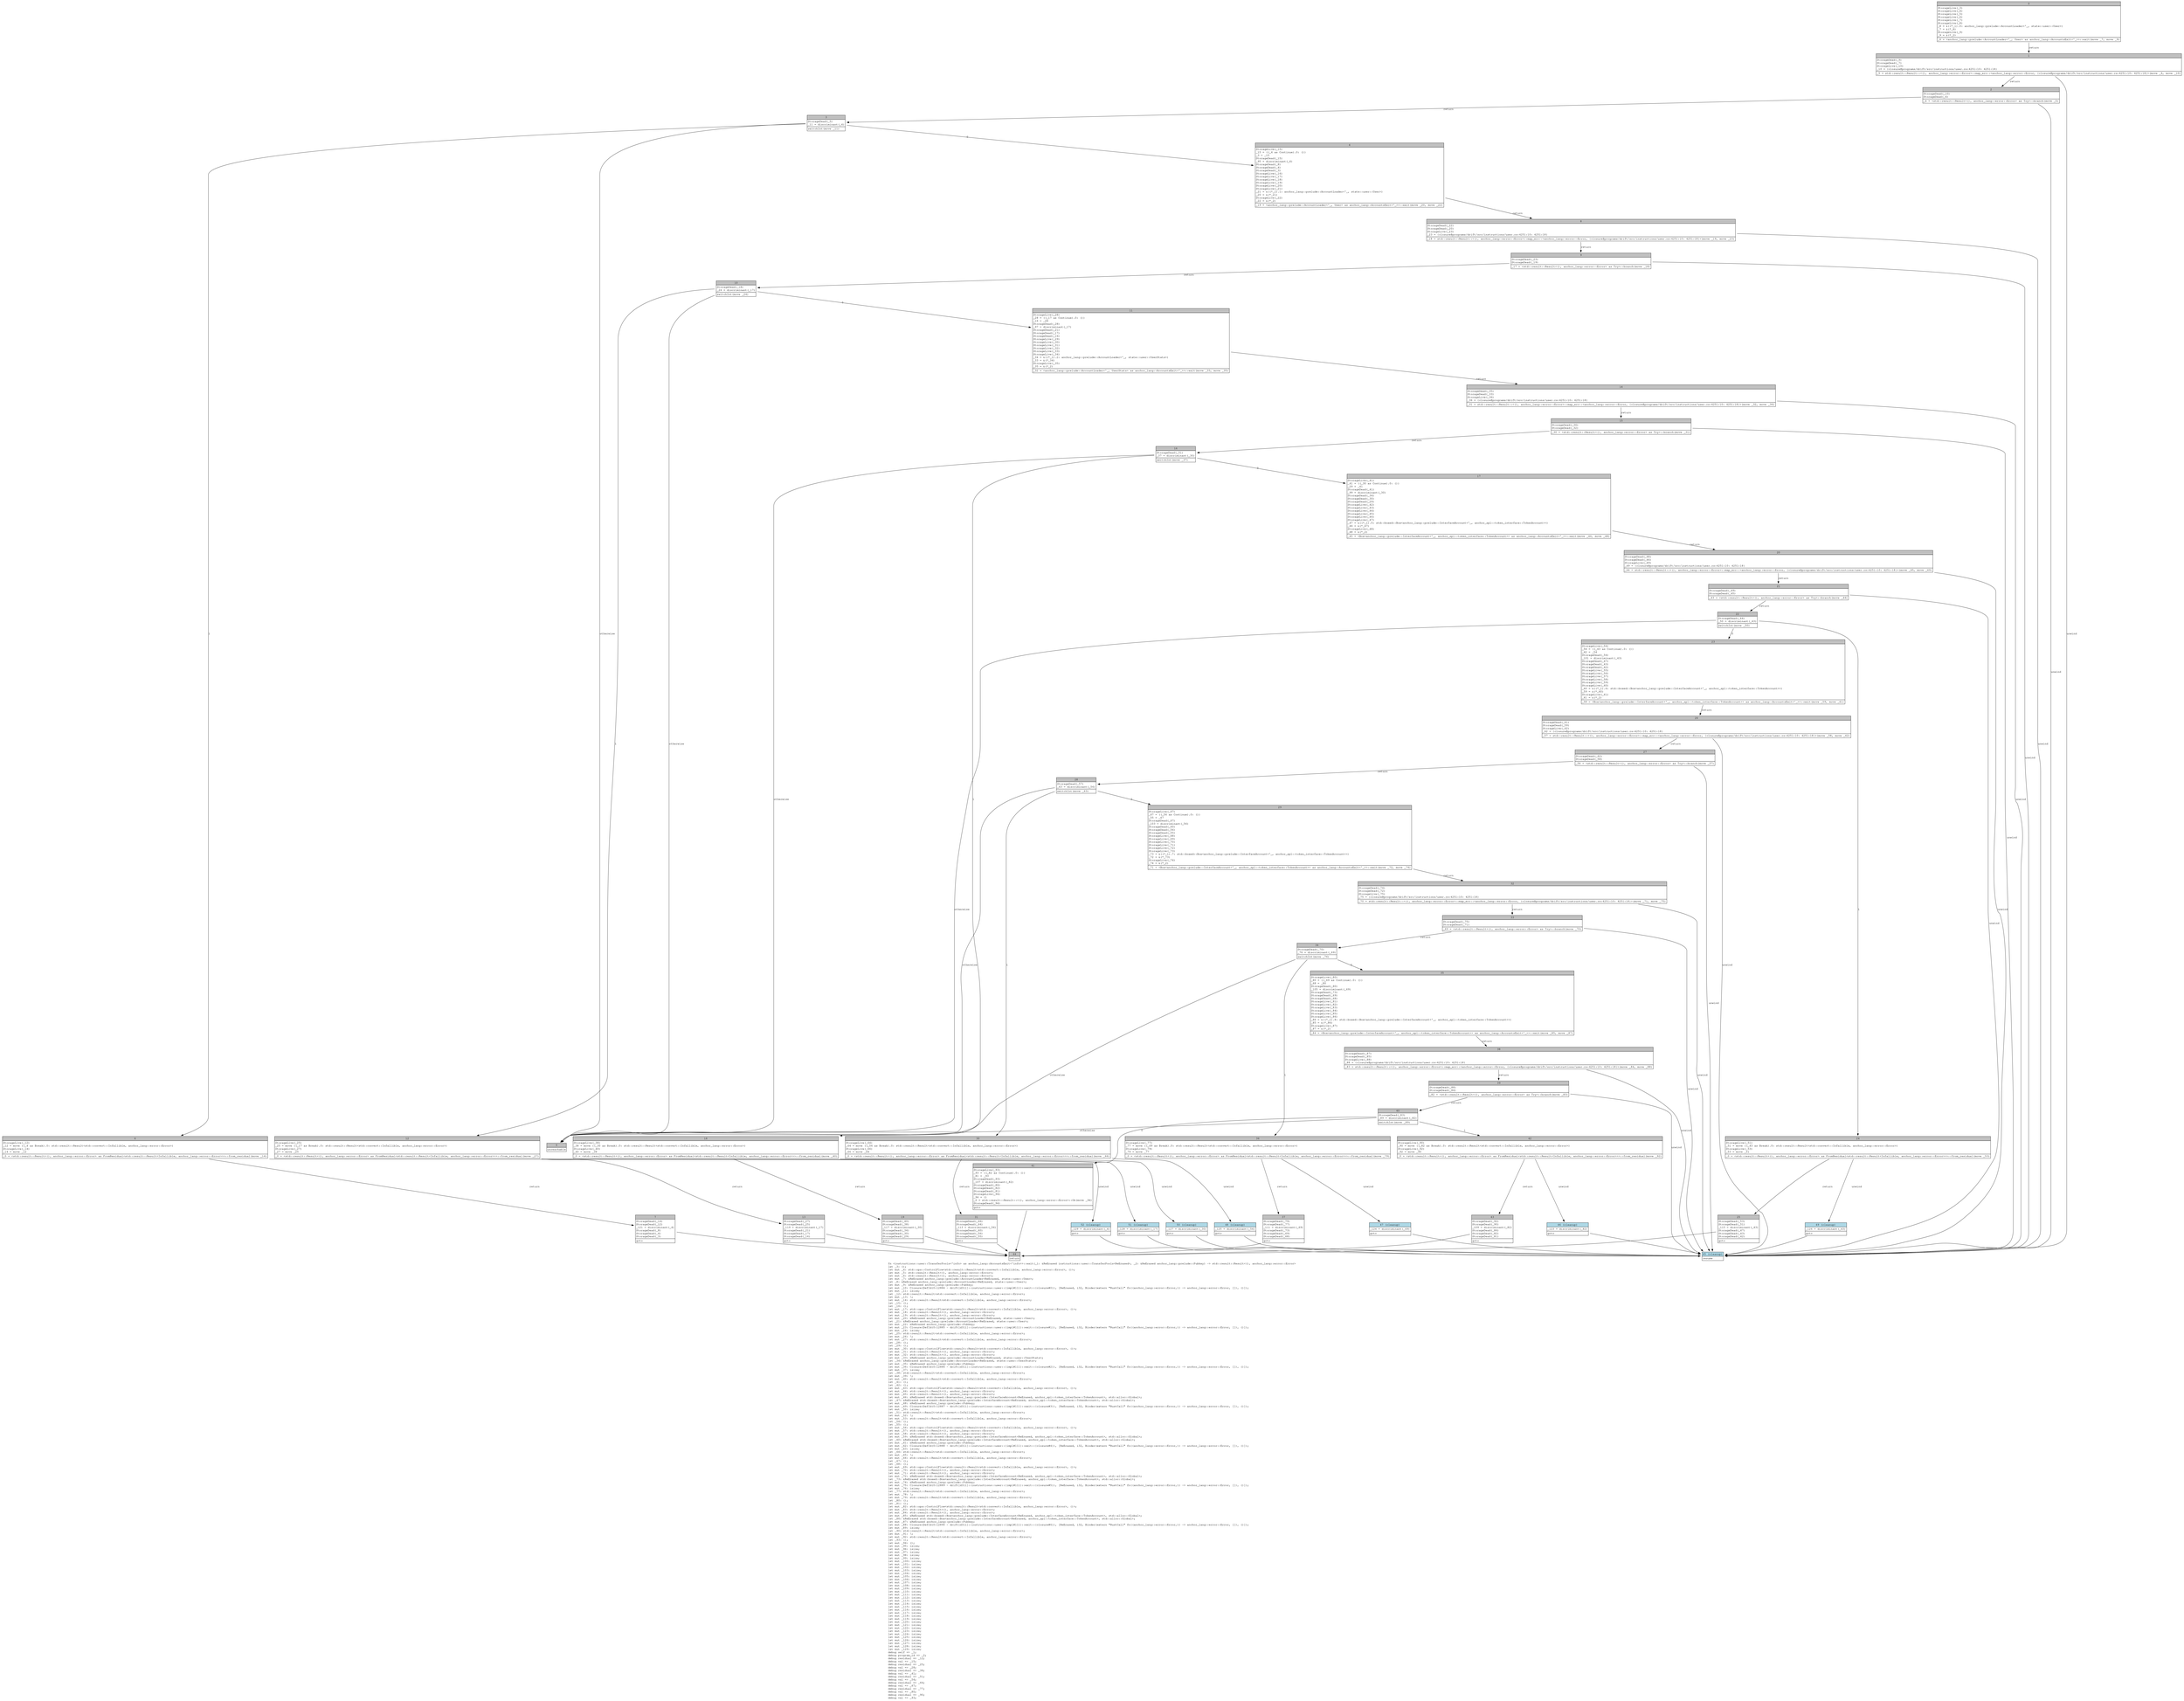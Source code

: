 digraph Mir_0_12883 {
    graph [fontname="Courier, monospace"];
    node [fontname="Courier, monospace"];
    edge [fontname="Courier, monospace"];
    label=<fn &lt;instructions::user::TransferPools&lt;'info&gt; as anchor_lang::AccountsExit&lt;'info&gt;&gt;::exit(_1: &amp;ReErased instructions::user::TransferPools&lt;ReErased&gt;, _2: &amp;ReErased anchor_lang::prelude::Pubkey) -&gt; std::result::Result&lt;(), anchor_lang::error::Error&gt;<br align="left"/>let _3: ();<br align="left"/>let mut _4: std::ops::ControlFlow&lt;std::result::Result&lt;std::convert::Infallible, anchor_lang::error::Error&gt;, ()&gt;;<br align="left"/>let mut _5: std::result::Result&lt;(), anchor_lang::error::Error&gt;;<br align="left"/>let mut _6: std::result::Result&lt;(), anchor_lang::error::Error&gt;;<br align="left"/>let mut _7: &amp;ReErased anchor_lang::prelude::AccountLoader&lt;ReErased, state::user::User&gt;;<br align="left"/>let _8: &amp;ReErased anchor_lang::prelude::AccountLoader&lt;ReErased, state::user::User&gt;;<br align="left"/>let mut _9: &amp;ReErased anchor_lang::prelude::Pubkey;<br align="left"/>let mut _10: Closure(DefId(0:12884 ~ drift[d311]::instructions::user::{impl#111}::exit::{closure#0}), [ReErased, i32, Binder(extern &quot;RustCall&quot; fn((anchor_lang::error::Error,)) -&gt; anchor_lang::error::Error, []), ()]);<br align="left"/>let mut _11: isize;<br align="left"/>let _12: std::result::Result&lt;std::convert::Infallible, anchor_lang::error::Error&gt;;<br align="left"/>let mut _13: !;<br align="left"/>let mut _14: std::result::Result&lt;std::convert::Infallible, anchor_lang::error::Error&gt;;<br align="left"/>let _15: ();<br align="left"/>let _16: ();<br align="left"/>let mut _17: std::ops::ControlFlow&lt;std::result::Result&lt;std::convert::Infallible, anchor_lang::error::Error&gt;, ()&gt;;<br align="left"/>let mut _18: std::result::Result&lt;(), anchor_lang::error::Error&gt;;<br align="left"/>let mut _19: std::result::Result&lt;(), anchor_lang::error::Error&gt;;<br align="left"/>let mut _20: &amp;ReErased anchor_lang::prelude::AccountLoader&lt;ReErased, state::user::User&gt;;<br align="left"/>let _21: &amp;ReErased anchor_lang::prelude::AccountLoader&lt;ReErased, state::user::User&gt;;<br align="left"/>let mut _22: &amp;ReErased anchor_lang::prelude::Pubkey;<br align="left"/>let mut _23: Closure(DefId(0:12885 ~ drift[d311]::instructions::user::{impl#111}::exit::{closure#1}), [ReErased, i32, Binder(extern &quot;RustCall&quot; fn((anchor_lang::error::Error,)) -&gt; anchor_lang::error::Error, []), ()]);<br align="left"/>let mut _24: isize;<br align="left"/>let _25: std::result::Result&lt;std::convert::Infallible, anchor_lang::error::Error&gt;;<br align="left"/>let mut _26: !;<br align="left"/>let mut _27: std::result::Result&lt;std::convert::Infallible, anchor_lang::error::Error&gt;;<br align="left"/>let _28: ();<br align="left"/>let _29: ();<br align="left"/>let mut _30: std::ops::ControlFlow&lt;std::result::Result&lt;std::convert::Infallible, anchor_lang::error::Error&gt;, ()&gt;;<br align="left"/>let mut _31: std::result::Result&lt;(), anchor_lang::error::Error&gt;;<br align="left"/>let mut _32: std::result::Result&lt;(), anchor_lang::error::Error&gt;;<br align="left"/>let mut _33: &amp;ReErased anchor_lang::prelude::AccountLoader&lt;ReErased, state::user::UserStats&gt;;<br align="left"/>let _34: &amp;ReErased anchor_lang::prelude::AccountLoader&lt;ReErased, state::user::UserStats&gt;;<br align="left"/>let mut _35: &amp;ReErased anchor_lang::prelude::Pubkey;<br align="left"/>let mut _36: Closure(DefId(0:12886 ~ drift[d311]::instructions::user::{impl#111}::exit::{closure#2}), [ReErased, i32, Binder(extern &quot;RustCall&quot; fn((anchor_lang::error::Error,)) -&gt; anchor_lang::error::Error, []), ()]);<br align="left"/>let mut _37: isize;<br align="left"/>let _38: std::result::Result&lt;std::convert::Infallible, anchor_lang::error::Error&gt;;<br align="left"/>let mut _39: !;<br align="left"/>let mut _40: std::result::Result&lt;std::convert::Infallible, anchor_lang::error::Error&gt;;<br align="left"/>let _41: ();<br align="left"/>let _42: ();<br align="left"/>let mut _43: std::ops::ControlFlow&lt;std::result::Result&lt;std::convert::Infallible, anchor_lang::error::Error&gt;, ()&gt;;<br align="left"/>let mut _44: std::result::Result&lt;(), anchor_lang::error::Error&gt;;<br align="left"/>let mut _45: std::result::Result&lt;(), anchor_lang::error::Error&gt;;<br align="left"/>let mut _46: &amp;ReErased std::boxed::Box&lt;anchor_lang::prelude::InterfaceAccount&lt;ReErased, anchor_spl::token_interface::TokenAccount&gt;, std::alloc::Global&gt;;<br align="left"/>let _47: &amp;ReErased std::boxed::Box&lt;anchor_lang::prelude::InterfaceAccount&lt;ReErased, anchor_spl::token_interface::TokenAccount&gt;, std::alloc::Global&gt;;<br align="left"/>let mut _48: &amp;ReErased anchor_lang::prelude::Pubkey;<br align="left"/>let mut _49: Closure(DefId(0:12887 ~ drift[d311]::instructions::user::{impl#111}::exit::{closure#3}), [ReErased, i32, Binder(extern &quot;RustCall&quot; fn((anchor_lang::error::Error,)) -&gt; anchor_lang::error::Error, []), ()]);<br align="left"/>let mut _50: isize;<br align="left"/>let _51: std::result::Result&lt;std::convert::Infallible, anchor_lang::error::Error&gt;;<br align="left"/>let mut _52: !;<br align="left"/>let mut _53: std::result::Result&lt;std::convert::Infallible, anchor_lang::error::Error&gt;;<br align="left"/>let _54: ();<br align="left"/>let _55: ();<br align="left"/>let mut _56: std::ops::ControlFlow&lt;std::result::Result&lt;std::convert::Infallible, anchor_lang::error::Error&gt;, ()&gt;;<br align="left"/>let mut _57: std::result::Result&lt;(), anchor_lang::error::Error&gt;;<br align="left"/>let mut _58: std::result::Result&lt;(), anchor_lang::error::Error&gt;;<br align="left"/>let mut _59: &amp;ReErased std::boxed::Box&lt;anchor_lang::prelude::InterfaceAccount&lt;ReErased, anchor_spl::token_interface::TokenAccount&gt;, std::alloc::Global&gt;;<br align="left"/>let _60: &amp;ReErased std::boxed::Box&lt;anchor_lang::prelude::InterfaceAccount&lt;ReErased, anchor_spl::token_interface::TokenAccount&gt;, std::alloc::Global&gt;;<br align="left"/>let mut _61: &amp;ReErased anchor_lang::prelude::Pubkey;<br align="left"/>let mut _62: Closure(DefId(0:12888 ~ drift[d311]::instructions::user::{impl#111}::exit::{closure#4}), [ReErased, i32, Binder(extern &quot;RustCall&quot; fn((anchor_lang::error::Error,)) -&gt; anchor_lang::error::Error, []), ()]);<br align="left"/>let mut _63: isize;<br align="left"/>let _64: std::result::Result&lt;std::convert::Infallible, anchor_lang::error::Error&gt;;<br align="left"/>let mut _65: !;<br align="left"/>let mut _66: std::result::Result&lt;std::convert::Infallible, anchor_lang::error::Error&gt;;<br align="left"/>let _67: ();<br align="left"/>let _68: ();<br align="left"/>let mut _69: std::ops::ControlFlow&lt;std::result::Result&lt;std::convert::Infallible, anchor_lang::error::Error&gt;, ()&gt;;<br align="left"/>let mut _70: std::result::Result&lt;(), anchor_lang::error::Error&gt;;<br align="left"/>let mut _71: std::result::Result&lt;(), anchor_lang::error::Error&gt;;<br align="left"/>let mut _72: &amp;ReErased std::boxed::Box&lt;anchor_lang::prelude::InterfaceAccount&lt;ReErased, anchor_spl::token_interface::TokenAccount&gt;, std::alloc::Global&gt;;<br align="left"/>let _73: &amp;ReErased std::boxed::Box&lt;anchor_lang::prelude::InterfaceAccount&lt;ReErased, anchor_spl::token_interface::TokenAccount&gt;, std::alloc::Global&gt;;<br align="left"/>let mut _74: &amp;ReErased anchor_lang::prelude::Pubkey;<br align="left"/>let mut _75: Closure(DefId(0:12889 ~ drift[d311]::instructions::user::{impl#111}::exit::{closure#5}), [ReErased, i32, Binder(extern &quot;RustCall&quot; fn((anchor_lang::error::Error,)) -&gt; anchor_lang::error::Error, []), ()]);<br align="left"/>let mut _76: isize;<br align="left"/>let _77: std::result::Result&lt;std::convert::Infallible, anchor_lang::error::Error&gt;;<br align="left"/>let mut _78: !;<br align="left"/>let mut _79: std::result::Result&lt;std::convert::Infallible, anchor_lang::error::Error&gt;;<br align="left"/>let _80: ();<br align="left"/>let _81: ();<br align="left"/>let mut _82: std::ops::ControlFlow&lt;std::result::Result&lt;std::convert::Infallible, anchor_lang::error::Error&gt;, ()&gt;;<br align="left"/>let mut _83: std::result::Result&lt;(), anchor_lang::error::Error&gt;;<br align="left"/>let mut _84: std::result::Result&lt;(), anchor_lang::error::Error&gt;;<br align="left"/>let mut _85: &amp;ReErased std::boxed::Box&lt;anchor_lang::prelude::InterfaceAccount&lt;ReErased, anchor_spl::token_interface::TokenAccount&gt;, std::alloc::Global&gt;;<br align="left"/>let _86: &amp;ReErased std::boxed::Box&lt;anchor_lang::prelude::InterfaceAccount&lt;ReErased, anchor_spl::token_interface::TokenAccount&gt;, std::alloc::Global&gt;;<br align="left"/>let mut _87: &amp;ReErased anchor_lang::prelude::Pubkey;<br align="left"/>let mut _88: Closure(DefId(0:12890 ~ drift[d311]::instructions::user::{impl#111}::exit::{closure#6}), [ReErased, i32, Binder(extern &quot;RustCall&quot; fn((anchor_lang::error::Error,)) -&gt; anchor_lang::error::Error, []), ()]);<br align="left"/>let mut _89: isize;<br align="left"/>let _90: std::result::Result&lt;std::convert::Infallible, anchor_lang::error::Error&gt;;<br align="left"/>let mut _91: !;<br align="left"/>let mut _92: std::result::Result&lt;std::convert::Infallible, anchor_lang::error::Error&gt;;<br align="left"/>let _93: ();<br align="left"/>let mut _94: ();<br align="left"/>let mut _95: isize;<br align="left"/>let mut _96: isize;<br align="left"/>let mut _97: isize;<br align="left"/>let mut _98: isize;<br align="left"/>let mut _99: isize;<br align="left"/>let mut _100: isize;<br align="left"/>let mut _101: isize;<br align="left"/>let mut _102: isize;<br align="left"/>let mut _103: isize;<br align="left"/>let mut _104: isize;<br align="left"/>let mut _105: isize;<br align="left"/>let mut _106: isize;<br align="left"/>let mut _107: isize;<br align="left"/>let mut _108: isize;<br align="left"/>let mut _109: isize;<br align="left"/>let mut _110: isize;<br align="left"/>let mut _111: isize;<br align="left"/>let mut _112: isize;<br align="left"/>let mut _113: isize;<br align="left"/>let mut _114: isize;<br align="left"/>let mut _115: isize;<br align="left"/>let mut _116: isize;<br align="left"/>let mut _117: isize;<br align="left"/>let mut _118: isize;<br align="left"/>let mut _119: isize;<br align="left"/>let mut _120: isize;<br align="left"/>let mut _121: isize;<br align="left"/>let mut _122: isize;<br align="left"/>let mut _123: isize;<br align="left"/>let mut _124: isize;<br align="left"/>let mut _125: isize;<br align="left"/>let mut _126: isize;<br align="left"/>let mut _127: isize;<br align="left"/>let mut _128: isize;<br align="left"/>let mut _129: isize;<br align="left"/>debug self =&gt; _1;<br align="left"/>debug program_id =&gt; _2;<br align="left"/>debug residual =&gt; _12;<br align="left"/>debug val =&gt; _15;<br align="left"/>debug residual =&gt; _25;<br align="left"/>debug val =&gt; _28;<br align="left"/>debug residual =&gt; _38;<br align="left"/>debug val =&gt; _41;<br align="left"/>debug residual =&gt; _51;<br align="left"/>debug val =&gt; _54;<br align="left"/>debug residual =&gt; _64;<br align="left"/>debug val =&gt; _67;<br align="left"/>debug residual =&gt; _77;<br align="left"/>debug val =&gt; _80;<br align="left"/>debug residual =&gt; _90;<br align="left"/>debug val =&gt; _93;<br align="left"/>>;
    bb0__0_12883 [shape="none", label=<<table border="0" cellborder="1" cellspacing="0"><tr><td bgcolor="gray" align="center" colspan="1">0</td></tr><tr><td align="left" balign="left">StorageLive(_3)<br/>StorageLive(_4)<br/>StorageLive(_5)<br/>StorageLive(_6)<br/>StorageLive(_7)<br/>StorageLive(_8)<br/>_8 = &amp;((*_1).0: anchor_lang::prelude::AccountLoader&lt;'_, state::user::User&gt;)<br/>_7 = &amp;(*_8)<br/>StorageLive(_9)<br/>_9 = &amp;(*_2)<br/></td></tr><tr><td align="left">_6 = &lt;anchor_lang::prelude::AccountLoader&lt;'_, User&gt; as anchor_lang::AccountsExit&lt;'_&gt;&gt;::exit(move _7, move _9)</td></tr></table>>];
    bb1__0_12883 [shape="none", label=<<table border="0" cellborder="1" cellspacing="0"><tr><td bgcolor="gray" align="center" colspan="1">1</td></tr><tr><td align="left" balign="left">StorageDead(_9)<br/>StorageDead(_7)<br/>StorageLive(_10)<br/>_10 = {closure@programs/drift/src/instructions/user.rs:4251:10: 4251:18}<br/></td></tr><tr><td align="left">_5 = std::result::Result::&lt;(), anchor_lang::error::Error&gt;::map_err::&lt;anchor_lang::error::Error, {closure@programs/drift/src/instructions/user.rs:4251:10: 4251:18}&gt;(move _6, move _10)</td></tr></table>>];
    bb2__0_12883 [shape="none", label=<<table border="0" cellborder="1" cellspacing="0"><tr><td bgcolor="gray" align="center" colspan="1">2</td></tr><tr><td align="left" balign="left">StorageDead(_10)<br/>StorageDead(_6)<br/></td></tr><tr><td align="left">_4 = &lt;std::result::Result&lt;(), anchor_lang::error::Error&gt; as Try&gt;::branch(move _5)</td></tr></table>>];
    bb3__0_12883 [shape="none", label=<<table border="0" cellborder="1" cellspacing="0"><tr><td bgcolor="gray" align="center" colspan="1">3</td></tr><tr><td align="left" balign="left">StorageDead(_5)<br/>_11 = discriminant(_4)<br/></td></tr><tr><td align="left">switchInt(move _11)</td></tr></table>>];
    bb4__0_12883 [shape="none", label=<<table border="0" cellborder="1" cellspacing="0"><tr><td bgcolor="gray" align="center" colspan="1">4</td></tr><tr><td align="left" balign="left">StorageLive(_15)<br/>_15 = ((_4 as Continue).0: ())<br/>_3 = _15<br/>StorageDead(_15)<br/>_95 = discriminant(_4)<br/>StorageDead(_8)<br/>StorageDead(_4)<br/>StorageDead(_3)<br/>StorageLive(_16)<br/>StorageLive(_17)<br/>StorageLive(_18)<br/>StorageLive(_19)<br/>StorageLive(_20)<br/>StorageLive(_21)<br/>_21 = &amp;((*_1).1: anchor_lang::prelude::AccountLoader&lt;'_, state::user::User&gt;)<br/>_20 = &amp;(*_21)<br/>StorageLive(_22)<br/>_22 = &amp;(*_2)<br/></td></tr><tr><td align="left">_19 = &lt;anchor_lang::prelude::AccountLoader&lt;'_, User&gt; as anchor_lang::AccountsExit&lt;'_&gt;&gt;::exit(move _20, move _22)</td></tr></table>>];
    bb5__0_12883 [shape="none", label=<<table border="0" cellborder="1" cellspacing="0"><tr><td bgcolor="gray" align="center" colspan="1">5</td></tr><tr><td align="left">unreachable</td></tr></table>>];
    bb6__0_12883 [shape="none", label=<<table border="0" cellborder="1" cellspacing="0"><tr><td bgcolor="gray" align="center" colspan="1">6</td></tr><tr><td align="left" balign="left">StorageLive(_12)<br/>_12 = move ((_4 as Break).0: std::result::Result&lt;std::convert::Infallible, anchor_lang::error::Error&gt;)<br/>StorageLive(_14)<br/>_14 = move _12<br/></td></tr><tr><td align="left">_0 = &lt;std::result::Result&lt;(), anchor_lang::error::Error&gt; as FromResidual&lt;std::result::Result&lt;Infallible, anchor_lang::error::Error&gt;&gt;&gt;::from_residual(move _14)</td></tr></table>>];
    bb7__0_12883 [shape="none", label=<<table border="0" cellborder="1" cellspacing="0"><tr><td bgcolor="gray" align="center" colspan="1">7</td></tr><tr><td align="left" balign="left">StorageDead(_14)<br/>StorageDead(_12)<br/>_121 = discriminant(_4)<br/>StorageDead(_8)<br/>StorageDead(_4)<br/>StorageDead(_3)<br/></td></tr><tr><td align="left">goto</td></tr></table>>];
    bb8__0_12883 [shape="none", label=<<table border="0" cellborder="1" cellspacing="0"><tr><td bgcolor="gray" align="center" colspan="1">8</td></tr><tr><td align="left" balign="left">StorageDead(_22)<br/>StorageDead(_20)<br/>StorageLive(_23)<br/>_23 = {closure@programs/drift/src/instructions/user.rs:4251:10: 4251:18}<br/></td></tr><tr><td align="left">_18 = std::result::Result::&lt;(), anchor_lang::error::Error&gt;::map_err::&lt;anchor_lang::error::Error, {closure@programs/drift/src/instructions/user.rs:4251:10: 4251:18}&gt;(move _19, move _23)</td></tr></table>>];
    bb9__0_12883 [shape="none", label=<<table border="0" cellborder="1" cellspacing="0"><tr><td bgcolor="gray" align="center" colspan="1">9</td></tr><tr><td align="left" balign="left">StorageDead(_23)<br/>StorageDead(_19)<br/></td></tr><tr><td align="left">_17 = &lt;std::result::Result&lt;(), anchor_lang::error::Error&gt; as Try&gt;::branch(move _18)</td></tr></table>>];
    bb10__0_12883 [shape="none", label=<<table border="0" cellborder="1" cellspacing="0"><tr><td bgcolor="gray" align="center" colspan="1">10</td></tr><tr><td align="left" balign="left">StorageDead(_18)<br/>_24 = discriminant(_17)<br/></td></tr><tr><td align="left">switchInt(move _24)</td></tr></table>>];
    bb11__0_12883 [shape="none", label=<<table border="0" cellborder="1" cellspacing="0"><tr><td bgcolor="gray" align="center" colspan="1">11</td></tr><tr><td align="left" balign="left">StorageLive(_28)<br/>_28 = ((_17 as Continue).0: ())<br/>_16 = _28<br/>StorageDead(_28)<br/>_97 = discriminant(_17)<br/>StorageDead(_21)<br/>StorageDead(_17)<br/>StorageDead(_16)<br/>StorageLive(_29)<br/>StorageLive(_30)<br/>StorageLive(_31)<br/>StorageLive(_32)<br/>StorageLive(_33)<br/>StorageLive(_34)<br/>_34 = &amp;((*_1).2: anchor_lang::prelude::AccountLoader&lt;'_, state::user::UserStats&gt;)<br/>_33 = &amp;(*_34)<br/>StorageLive(_35)<br/>_35 = &amp;(*_2)<br/></td></tr><tr><td align="left">_32 = &lt;anchor_lang::prelude::AccountLoader&lt;'_, UserStats&gt; as anchor_lang::AccountsExit&lt;'_&gt;&gt;::exit(move _33, move _35)</td></tr></table>>];
    bb12__0_12883 [shape="none", label=<<table border="0" cellborder="1" cellspacing="0"><tr><td bgcolor="gray" align="center" colspan="1">12</td></tr><tr><td align="left" balign="left">StorageLive(_25)<br/>_25 = move ((_17 as Break).0: std::result::Result&lt;std::convert::Infallible, anchor_lang::error::Error&gt;)<br/>StorageLive(_27)<br/>_27 = move _25<br/></td></tr><tr><td align="left">_0 = &lt;std::result::Result&lt;(), anchor_lang::error::Error&gt; as FromResidual&lt;std::result::Result&lt;Infallible, anchor_lang::error::Error&gt;&gt;&gt;::from_residual(move _27)</td></tr></table>>];
    bb13__0_12883 [shape="none", label=<<table border="0" cellborder="1" cellspacing="0"><tr><td bgcolor="gray" align="center" colspan="1">13</td></tr><tr><td align="left" balign="left">StorageDead(_27)<br/>StorageDead(_25)<br/>_119 = discriminant(_17)<br/>StorageDead(_21)<br/>StorageDead(_17)<br/>StorageDead(_16)<br/></td></tr><tr><td align="left">goto</td></tr></table>>];
    bb14__0_12883 [shape="none", label=<<table border="0" cellborder="1" cellspacing="0"><tr><td bgcolor="gray" align="center" colspan="1">14</td></tr><tr><td align="left" balign="left">StorageDead(_35)<br/>StorageDead(_33)<br/>StorageLive(_36)<br/>_36 = {closure@programs/drift/src/instructions/user.rs:4251:10: 4251:18}<br/></td></tr><tr><td align="left">_31 = std::result::Result::&lt;(), anchor_lang::error::Error&gt;::map_err::&lt;anchor_lang::error::Error, {closure@programs/drift/src/instructions/user.rs:4251:10: 4251:18}&gt;(move _32, move _36)</td></tr></table>>];
    bb15__0_12883 [shape="none", label=<<table border="0" cellborder="1" cellspacing="0"><tr><td bgcolor="gray" align="center" colspan="1">15</td></tr><tr><td align="left" balign="left">StorageDead(_36)<br/>StorageDead(_32)<br/></td></tr><tr><td align="left">_30 = &lt;std::result::Result&lt;(), anchor_lang::error::Error&gt; as Try&gt;::branch(move _31)</td></tr></table>>];
    bb16__0_12883 [shape="none", label=<<table border="0" cellborder="1" cellspacing="0"><tr><td bgcolor="gray" align="center" colspan="1">16</td></tr><tr><td align="left" balign="left">StorageDead(_31)<br/>_37 = discriminant(_30)<br/></td></tr><tr><td align="left">switchInt(move _37)</td></tr></table>>];
    bb17__0_12883 [shape="none", label=<<table border="0" cellborder="1" cellspacing="0"><tr><td bgcolor="gray" align="center" colspan="1">17</td></tr><tr><td align="left" balign="left">StorageLive(_41)<br/>_41 = ((_30 as Continue).0: ())<br/>_29 = _41<br/>StorageDead(_41)<br/>_99 = discriminant(_30)<br/>StorageDead(_34)<br/>StorageDead(_30)<br/>StorageDead(_29)<br/>StorageLive(_42)<br/>StorageLive(_43)<br/>StorageLive(_44)<br/>StorageLive(_45)<br/>StorageLive(_46)<br/>StorageLive(_47)<br/>_47 = &amp;((*_1).5: std::boxed::Box&lt;anchor_lang::prelude::InterfaceAccount&lt;'_, anchor_spl::token_interface::TokenAccount&gt;&gt;)<br/>_46 = &amp;(*_47)<br/>StorageLive(_48)<br/>_48 = &amp;(*_2)<br/></td></tr><tr><td align="left">_45 = &lt;Box&lt;anchor_lang::prelude::InterfaceAccount&lt;'_, anchor_spl::token_interface::TokenAccount&gt;&gt; as anchor_lang::AccountsExit&lt;'_&gt;&gt;::exit(move _46, move _48)</td></tr></table>>];
    bb18__0_12883 [shape="none", label=<<table border="0" cellborder="1" cellspacing="0"><tr><td bgcolor="gray" align="center" colspan="1">18</td></tr><tr><td align="left" balign="left">StorageLive(_38)<br/>_38 = move ((_30 as Break).0: std::result::Result&lt;std::convert::Infallible, anchor_lang::error::Error&gt;)<br/>StorageLive(_40)<br/>_40 = move _38<br/></td></tr><tr><td align="left">_0 = &lt;std::result::Result&lt;(), anchor_lang::error::Error&gt; as FromResidual&lt;std::result::Result&lt;Infallible, anchor_lang::error::Error&gt;&gt;&gt;::from_residual(move _40)</td></tr></table>>];
    bb19__0_12883 [shape="none", label=<<table border="0" cellborder="1" cellspacing="0"><tr><td bgcolor="gray" align="center" colspan="1">19</td></tr><tr><td align="left" balign="left">StorageDead(_40)<br/>StorageDead(_38)<br/>_117 = discriminant(_30)<br/>StorageDead(_34)<br/>StorageDead(_30)<br/>StorageDead(_29)<br/></td></tr><tr><td align="left">goto</td></tr></table>>];
    bb20__0_12883 [shape="none", label=<<table border="0" cellborder="1" cellspacing="0"><tr><td bgcolor="gray" align="center" colspan="1">20</td></tr><tr><td align="left" balign="left">StorageDead(_48)<br/>StorageDead(_46)<br/>StorageLive(_49)<br/>_49 = {closure@programs/drift/src/instructions/user.rs:4251:10: 4251:18}<br/></td></tr><tr><td align="left">_44 = std::result::Result::&lt;(), anchor_lang::error::Error&gt;::map_err::&lt;anchor_lang::error::Error, {closure@programs/drift/src/instructions/user.rs:4251:10: 4251:18}&gt;(move _45, move _49)</td></tr></table>>];
    bb21__0_12883 [shape="none", label=<<table border="0" cellborder="1" cellspacing="0"><tr><td bgcolor="gray" align="center" colspan="1">21</td></tr><tr><td align="left" balign="left">StorageDead(_49)<br/>StorageDead(_45)<br/></td></tr><tr><td align="left">_43 = &lt;std::result::Result&lt;(), anchor_lang::error::Error&gt; as Try&gt;::branch(move _44)</td></tr></table>>];
    bb22__0_12883 [shape="none", label=<<table border="0" cellborder="1" cellspacing="0"><tr><td bgcolor="gray" align="center" colspan="1">22</td></tr><tr><td align="left" balign="left">StorageDead(_44)<br/>_50 = discriminant(_43)<br/></td></tr><tr><td align="left">switchInt(move _50)</td></tr></table>>];
    bb23__0_12883 [shape="none", label=<<table border="0" cellborder="1" cellspacing="0"><tr><td bgcolor="gray" align="center" colspan="1">23</td></tr><tr><td align="left" balign="left">StorageLive(_54)<br/>_54 = ((_43 as Continue).0: ())<br/>_42 = _54<br/>StorageDead(_54)<br/>_101 = discriminant(_43)<br/>StorageDead(_47)<br/>StorageDead(_43)<br/>StorageDead(_42)<br/>StorageLive(_55)<br/>StorageLive(_56)<br/>StorageLive(_57)<br/>StorageLive(_58)<br/>StorageLive(_59)<br/>StorageLive(_60)<br/>_60 = &amp;((*_1).6: std::boxed::Box&lt;anchor_lang::prelude::InterfaceAccount&lt;'_, anchor_spl::token_interface::TokenAccount&gt;&gt;)<br/>_59 = &amp;(*_60)<br/>StorageLive(_61)<br/>_61 = &amp;(*_2)<br/></td></tr><tr><td align="left">_58 = &lt;Box&lt;anchor_lang::prelude::InterfaceAccount&lt;'_, anchor_spl::token_interface::TokenAccount&gt;&gt; as anchor_lang::AccountsExit&lt;'_&gt;&gt;::exit(move _59, move _61)</td></tr></table>>];
    bb24__0_12883 [shape="none", label=<<table border="0" cellborder="1" cellspacing="0"><tr><td bgcolor="gray" align="center" colspan="1">24</td></tr><tr><td align="left" balign="left">StorageLive(_51)<br/>_51 = move ((_43 as Break).0: std::result::Result&lt;std::convert::Infallible, anchor_lang::error::Error&gt;)<br/>StorageLive(_53)<br/>_53 = move _51<br/></td></tr><tr><td align="left">_0 = &lt;std::result::Result&lt;(), anchor_lang::error::Error&gt; as FromResidual&lt;std::result::Result&lt;Infallible, anchor_lang::error::Error&gt;&gt;&gt;::from_residual(move _53)</td></tr></table>>];
    bb25__0_12883 [shape="none", label=<<table border="0" cellborder="1" cellspacing="0"><tr><td bgcolor="gray" align="center" colspan="1">25</td></tr><tr><td align="left" balign="left">StorageDead(_53)<br/>StorageDead(_51)<br/>_115 = discriminant(_43)<br/>StorageDead(_47)<br/>StorageDead(_43)<br/>StorageDead(_42)<br/></td></tr><tr><td align="left">goto</td></tr></table>>];
    bb26__0_12883 [shape="none", label=<<table border="0" cellborder="1" cellspacing="0"><tr><td bgcolor="gray" align="center" colspan="1">26</td></tr><tr><td align="left" balign="left">StorageDead(_61)<br/>StorageDead(_59)<br/>StorageLive(_62)<br/>_62 = {closure@programs/drift/src/instructions/user.rs:4251:10: 4251:18}<br/></td></tr><tr><td align="left">_57 = std::result::Result::&lt;(), anchor_lang::error::Error&gt;::map_err::&lt;anchor_lang::error::Error, {closure@programs/drift/src/instructions/user.rs:4251:10: 4251:18}&gt;(move _58, move _62)</td></tr></table>>];
    bb27__0_12883 [shape="none", label=<<table border="0" cellborder="1" cellspacing="0"><tr><td bgcolor="gray" align="center" colspan="1">27</td></tr><tr><td align="left" balign="left">StorageDead(_62)<br/>StorageDead(_58)<br/></td></tr><tr><td align="left">_56 = &lt;std::result::Result&lt;(), anchor_lang::error::Error&gt; as Try&gt;::branch(move _57)</td></tr></table>>];
    bb28__0_12883 [shape="none", label=<<table border="0" cellborder="1" cellspacing="0"><tr><td bgcolor="gray" align="center" colspan="1">28</td></tr><tr><td align="left" balign="left">StorageDead(_57)<br/>_63 = discriminant(_56)<br/></td></tr><tr><td align="left">switchInt(move _63)</td></tr></table>>];
    bb29__0_12883 [shape="none", label=<<table border="0" cellborder="1" cellspacing="0"><tr><td bgcolor="gray" align="center" colspan="1">29</td></tr><tr><td align="left" balign="left">StorageLive(_67)<br/>_67 = ((_56 as Continue).0: ())<br/>_55 = _67<br/>StorageDead(_67)<br/>_103 = discriminant(_56)<br/>StorageDead(_60)<br/>StorageDead(_56)<br/>StorageDead(_55)<br/>StorageLive(_68)<br/>StorageLive(_69)<br/>StorageLive(_70)<br/>StorageLive(_71)<br/>StorageLive(_72)<br/>StorageLive(_73)<br/>_73 = &amp;((*_1).7: std::boxed::Box&lt;anchor_lang::prelude::InterfaceAccount&lt;'_, anchor_spl::token_interface::TokenAccount&gt;&gt;)<br/>_72 = &amp;(*_73)<br/>StorageLive(_74)<br/>_74 = &amp;(*_2)<br/></td></tr><tr><td align="left">_71 = &lt;Box&lt;anchor_lang::prelude::InterfaceAccount&lt;'_, anchor_spl::token_interface::TokenAccount&gt;&gt; as anchor_lang::AccountsExit&lt;'_&gt;&gt;::exit(move _72, move _74)</td></tr></table>>];
    bb30__0_12883 [shape="none", label=<<table border="0" cellborder="1" cellspacing="0"><tr><td bgcolor="gray" align="center" colspan="1">30</td></tr><tr><td align="left" balign="left">StorageLive(_64)<br/>_64 = move ((_56 as Break).0: std::result::Result&lt;std::convert::Infallible, anchor_lang::error::Error&gt;)<br/>StorageLive(_66)<br/>_66 = move _64<br/></td></tr><tr><td align="left">_0 = &lt;std::result::Result&lt;(), anchor_lang::error::Error&gt; as FromResidual&lt;std::result::Result&lt;Infallible, anchor_lang::error::Error&gt;&gt;&gt;::from_residual(move _66)</td></tr></table>>];
    bb31__0_12883 [shape="none", label=<<table border="0" cellborder="1" cellspacing="0"><tr><td bgcolor="gray" align="center" colspan="1">31</td></tr><tr><td align="left" balign="left">StorageDead(_66)<br/>StorageDead(_64)<br/>_113 = discriminant(_56)<br/>StorageDead(_60)<br/>StorageDead(_56)<br/>StorageDead(_55)<br/></td></tr><tr><td align="left">goto</td></tr></table>>];
    bb32__0_12883 [shape="none", label=<<table border="0" cellborder="1" cellspacing="0"><tr><td bgcolor="gray" align="center" colspan="1">32</td></tr><tr><td align="left" balign="left">StorageDead(_74)<br/>StorageDead(_72)<br/>StorageLive(_75)<br/>_75 = {closure@programs/drift/src/instructions/user.rs:4251:10: 4251:18}<br/></td></tr><tr><td align="left">_70 = std::result::Result::&lt;(), anchor_lang::error::Error&gt;::map_err::&lt;anchor_lang::error::Error, {closure@programs/drift/src/instructions/user.rs:4251:10: 4251:18}&gt;(move _71, move _75)</td></tr></table>>];
    bb33__0_12883 [shape="none", label=<<table border="0" cellborder="1" cellspacing="0"><tr><td bgcolor="gray" align="center" colspan="1">33</td></tr><tr><td align="left" balign="left">StorageDead(_75)<br/>StorageDead(_71)<br/></td></tr><tr><td align="left">_69 = &lt;std::result::Result&lt;(), anchor_lang::error::Error&gt; as Try&gt;::branch(move _70)</td></tr></table>>];
    bb34__0_12883 [shape="none", label=<<table border="0" cellborder="1" cellspacing="0"><tr><td bgcolor="gray" align="center" colspan="1">34</td></tr><tr><td align="left" balign="left">StorageDead(_70)<br/>_76 = discriminant(_69)<br/></td></tr><tr><td align="left">switchInt(move _76)</td></tr></table>>];
    bb35__0_12883 [shape="none", label=<<table border="0" cellborder="1" cellspacing="0"><tr><td bgcolor="gray" align="center" colspan="1">35</td></tr><tr><td align="left" balign="left">StorageLive(_80)<br/>_80 = ((_69 as Continue).0: ())<br/>_68 = _80<br/>StorageDead(_80)<br/>_105 = discriminant(_69)<br/>StorageDead(_73)<br/>StorageDead(_69)<br/>StorageDead(_68)<br/>StorageLive(_81)<br/>StorageLive(_82)<br/>StorageLive(_83)<br/>StorageLive(_84)<br/>StorageLive(_85)<br/>StorageLive(_86)<br/>_86 = &amp;((*_1).8: std::boxed::Box&lt;anchor_lang::prelude::InterfaceAccount&lt;'_, anchor_spl::token_interface::TokenAccount&gt;&gt;)<br/>_85 = &amp;(*_86)<br/>StorageLive(_87)<br/>_87 = &amp;(*_2)<br/></td></tr><tr><td align="left">_84 = &lt;Box&lt;anchor_lang::prelude::InterfaceAccount&lt;'_, anchor_spl::token_interface::TokenAccount&gt;&gt; as anchor_lang::AccountsExit&lt;'_&gt;&gt;::exit(move _85, move _87)</td></tr></table>>];
    bb36__0_12883 [shape="none", label=<<table border="0" cellborder="1" cellspacing="0"><tr><td bgcolor="gray" align="center" colspan="1">36</td></tr><tr><td align="left" balign="left">StorageLive(_77)<br/>_77 = move ((_69 as Break).0: std::result::Result&lt;std::convert::Infallible, anchor_lang::error::Error&gt;)<br/>StorageLive(_79)<br/>_79 = move _77<br/></td></tr><tr><td align="left">_0 = &lt;std::result::Result&lt;(), anchor_lang::error::Error&gt; as FromResidual&lt;std::result::Result&lt;Infallible, anchor_lang::error::Error&gt;&gt;&gt;::from_residual(move _79)</td></tr></table>>];
    bb37__0_12883 [shape="none", label=<<table border="0" cellborder="1" cellspacing="0"><tr><td bgcolor="gray" align="center" colspan="1">37</td></tr><tr><td align="left" balign="left">StorageDead(_79)<br/>StorageDead(_77)<br/>_111 = discriminant(_69)<br/>StorageDead(_73)<br/>StorageDead(_69)<br/>StorageDead(_68)<br/></td></tr><tr><td align="left">goto</td></tr></table>>];
    bb38__0_12883 [shape="none", label=<<table border="0" cellborder="1" cellspacing="0"><tr><td bgcolor="gray" align="center" colspan="1">38</td></tr><tr><td align="left" balign="left">StorageDead(_87)<br/>StorageDead(_85)<br/>StorageLive(_88)<br/>_88 = {closure@programs/drift/src/instructions/user.rs:4251:10: 4251:18}<br/></td></tr><tr><td align="left">_83 = std::result::Result::&lt;(), anchor_lang::error::Error&gt;::map_err::&lt;anchor_lang::error::Error, {closure@programs/drift/src/instructions/user.rs:4251:10: 4251:18}&gt;(move _84, move _88)</td></tr></table>>];
    bb39__0_12883 [shape="none", label=<<table border="0" cellborder="1" cellspacing="0"><tr><td bgcolor="gray" align="center" colspan="1">39</td></tr><tr><td align="left" balign="left">StorageDead(_88)<br/>StorageDead(_84)<br/></td></tr><tr><td align="left">_82 = &lt;std::result::Result&lt;(), anchor_lang::error::Error&gt; as Try&gt;::branch(move _83)</td></tr></table>>];
    bb40__0_12883 [shape="none", label=<<table border="0" cellborder="1" cellspacing="0"><tr><td bgcolor="gray" align="center" colspan="1">40</td></tr><tr><td align="left" balign="left">StorageDead(_83)<br/>_89 = discriminant(_82)<br/></td></tr><tr><td align="left">switchInt(move _89)</td></tr></table>>];
    bb41__0_12883 [shape="none", label=<<table border="0" cellborder="1" cellspacing="0"><tr><td bgcolor="gray" align="center" colspan="1">41</td></tr><tr><td align="left" balign="left">StorageLive(_93)<br/>_93 = ((_82 as Continue).0: ())<br/>_81 = _93<br/>StorageDead(_93)<br/>_107 = discriminant(_82)<br/>StorageDead(_86)<br/>StorageDead(_82)<br/>StorageDead(_81)<br/>StorageLive(_94)<br/>_94 = ()<br/>_0 = std::result::Result::&lt;(), anchor_lang::error::Error&gt;::Ok(move _94)<br/>StorageDead(_94)<br/></td></tr><tr><td align="left">goto</td></tr></table>>];
    bb42__0_12883 [shape="none", label=<<table border="0" cellborder="1" cellspacing="0"><tr><td bgcolor="gray" align="center" colspan="1">42</td></tr><tr><td align="left" balign="left">StorageLive(_90)<br/>_90 = move ((_82 as Break).0: std::result::Result&lt;std::convert::Infallible, anchor_lang::error::Error&gt;)<br/>StorageLive(_92)<br/>_92 = move _90<br/></td></tr><tr><td align="left">_0 = &lt;std::result::Result&lt;(), anchor_lang::error::Error&gt; as FromResidual&lt;std::result::Result&lt;Infallible, anchor_lang::error::Error&gt;&gt;&gt;::from_residual(move _92)</td></tr></table>>];
    bb43__0_12883 [shape="none", label=<<table border="0" cellborder="1" cellspacing="0"><tr><td bgcolor="gray" align="center" colspan="1">43</td></tr><tr><td align="left" balign="left">StorageDead(_92)<br/>StorageDead(_90)<br/>_109 = discriminant(_82)<br/>StorageDead(_86)<br/>StorageDead(_82)<br/>StorageDead(_81)<br/></td></tr><tr><td align="left">goto</td></tr></table>>];
    bb44__0_12883 [shape="none", label=<<table border="0" cellborder="1" cellspacing="0"><tr><td bgcolor="gray" align="center" colspan="1">44</td></tr><tr><td align="left">return</td></tr></table>>];
    bb45__0_12883 [shape="none", label=<<table border="0" cellborder="1" cellspacing="0"><tr><td bgcolor="lightblue" align="center" colspan="1">45 (cleanup)</td></tr><tr><td align="left">resume</td></tr></table>>];
    bb46__0_12883 [shape="none", label=<<table border="0" cellborder="1" cellspacing="0"><tr><td bgcolor="lightblue" align="center" colspan="1">46 (cleanup)</td></tr><tr><td align="left" balign="left">_123 = discriminant(_82)<br/></td></tr><tr><td align="left">goto</td></tr></table>>];
    bb47__0_12883 [shape="none", label=<<table border="0" cellborder="1" cellspacing="0"><tr><td bgcolor="lightblue" align="center" colspan="1">47 (cleanup)</td></tr><tr><td align="left" balign="left">_124 = discriminant(_69)<br/></td></tr><tr><td align="left">goto</td></tr></table>>];
    bb48__0_12883 [shape="none", label=<<table border="0" cellborder="1" cellspacing="0"><tr><td bgcolor="lightblue" align="center" colspan="1">48 (cleanup)</td></tr><tr><td align="left" balign="left">_125 = discriminant(_56)<br/></td></tr><tr><td align="left">goto</td></tr></table>>];
    bb49__0_12883 [shape="none", label=<<table border="0" cellborder="1" cellspacing="0"><tr><td bgcolor="lightblue" align="center" colspan="1">49 (cleanup)</td></tr><tr><td align="left" balign="left">_126 = discriminant(_43)<br/></td></tr><tr><td align="left">goto</td></tr></table>>];
    bb50__0_12883 [shape="none", label=<<table border="0" cellborder="1" cellspacing="0"><tr><td bgcolor="lightblue" align="center" colspan="1">50 (cleanup)</td></tr><tr><td align="left" balign="left">_127 = discriminant(_30)<br/></td></tr><tr><td align="left">goto</td></tr></table>>];
    bb51__0_12883 [shape="none", label=<<table border="0" cellborder="1" cellspacing="0"><tr><td bgcolor="lightblue" align="center" colspan="1">51 (cleanup)</td></tr><tr><td align="left" balign="left">_128 = discriminant(_17)<br/></td></tr><tr><td align="left">goto</td></tr></table>>];
    bb52__0_12883 [shape="none", label=<<table border="0" cellborder="1" cellspacing="0"><tr><td bgcolor="lightblue" align="center" colspan="1">52 (cleanup)</td></tr><tr><td align="left" balign="left">_129 = discriminant(_4)<br/></td></tr><tr><td align="left">goto</td></tr></table>>];
    bb0__0_12883 -> bb1__0_12883 [label="return"];
    bb1__0_12883 -> bb2__0_12883 [label="return"];
    bb1__0_12883 -> bb45__0_12883 [label="unwind"];
    bb2__0_12883 -> bb3__0_12883 [label="return"];
    bb2__0_12883 -> bb45__0_12883 [label="unwind"];
    bb3__0_12883 -> bb4__0_12883 [label="0"];
    bb3__0_12883 -> bb6__0_12883 [label="1"];
    bb3__0_12883 -> bb5__0_12883 [label="otherwise"];
    bb4__0_12883 -> bb8__0_12883 [label="return"];
    bb6__0_12883 -> bb7__0_12883 [label="return"];
    bb6__0_12883 -> bb52__0_12883 [label="unwind"];
    bb7__0_12883 -> bb44__0_12883 [label=""];
    bb8__0_12883 -> bb9__0_12883 [label="return"];
    bb8__0_12883 -> bb45__0_12883 [label="unwind"];
    bb9__0_12883 -> bb10__0_12883 [label="return"];
    bb9__0_12883 -> bb45__0_12883 [label="unwind"];
    bb10__0_12883 -> bb11__0_12883 [label="0"];
    bb10__0_12883 -> bb12__0_12883 [label="1"];
    bb10__0_12883 -> bb5__0_12883 [label="otherwise"];
    bb11__0_12883 -> bb14__0_12883 [label="return"];
    bb12__0_12883 -> bb13__0_12883 [label="return"];
    bb12__0_12883 -> bb51__0_12883 [label="unwind"];
    bb13__0_12883 -> bb44__0_12883 [label=""];
    bb14__0_12883 -> bb15__0_12883 [label="return"];
    bb14__0_12883 -> bb45__0_12883 [label="unwind"];
    bb15__0_12883 -> bb16__0_12883 [label="return"];
    bb15__0_12883 -> bb45__0_12883 [label="unwind"];
    bb16__0_12883 -> bb17__0_12883 [label="0"];
    bb16__0_12883 -> bb18__0_12883 [label="1"];
    bb16__0_12883 -> bb5__0_12883 [label="otherwise"];
    bb17__0_12883 -> bb20__0_12883 [label="return"];
    bb18__0_12883 -> bb19__0_12883 [label="return"];
    bb18__0_12883 -> bb50__0_12883 [label="unwind"];
    bb19__0_12883 -> bb44__0_12883 [label=""];
    bb20__0_12883 -> bb21__0_12883 [label="return"];
    bb20__0_12883 -> bb45__0_12883 [label="unwind"];
    bb21__0_12883 -> bb22__0_12883 [label="return"];
    bb21__0_12883 -> bb45__0_12883 [label="unwind"];
    bb22__0_12883 -> bb23__0_12883 [label="0"];
    bb22__0_12883 -> bb24__0_12883 [label="1"];
    bb22__0_12883 -> bb5__0_12883 [label="otherwise"];
    bb23__0_12883 -> bb26__0_12883 [label="return"];
    bb24__0_12883 -> bb25__0_12883 [label="return"];
    bb24__0_12883 -> bb49__0_12883 [label="unwind"];
    bb25__0_12883 -> bb44__0_12883 [label=""];
    bb26__0_12883 -> bb27__0_12883 [label="return"];
    bb26__0_12883 -> bb45__0_12883 [label="unwind"];
    bb27__0_12883 -> bb28__0_12883 [label="return"];
    bb27__0_12883 -> bb45__0_12883 [label="unwind"];
    bb28__0_12883 -> bb29__0_12883 [label="0"];
    bb28__0_12883 -> bb30__0_12883 [label="1"];
    bb28__0_12883 -> bb5__0_12883 [label="otherwise"];
    bb29__0_12883 -> bb32__0_12883 [label="return"];
    bb30__0_12883 -> bb31__0_12883 [label="return"];
    bb30__0_12883 -> bb48__0_12883 [label="unwind"];
    bb31__0_12883 -> bb44__0_12883 [label=""];
    bb32__0_12883 -> bb33__0_12883 [label="return"];
    bb32__0_12883 -> bb45__0_12883 [label="unwind"];
    bb33__0_12883 -> bb34__0_12883 [label="return"];
    bb33__0_12883 -> bb45__0_12883 [label="unwind"];
    bb34__0_12883 -> bb35__0_12883 [label="0"];
    bb34__0_12883 -> bb36__0_12883 [label="1"];
    bb34__0_12883 -> bb5__0_12883 [label="otherwise"];
    bb35__0_12883 -> bb38__0_12883 [label="return"];
    bb36__0_12883 -> bb37__0_12883 [label="return"];
    bb36__0_12883 -> bb47__0_12883 [label="unwind"];
    bb37__0_12883 -> bb44__0_12883 [label=""];
    bb38__0_12883 -> bb39__0_12883 [label="return"];
    bb38__0_12883 -> bb45__0_12883 [label="unwind"];
    bb39__0_12883 -> bb40__0_12883 [label="return"];
    bb39__0_12883 -> bb45__0_12883 [label="unwind"];
    bb40__0_12883 -> bb41__0_12883 [label="0"];
    bb40__0_12883 -> bb42__0_12883 [label="1"];
    bb40__0_12883 -> bb5__0_12883 [label="otherwise"];
    bb41__0_12883 -> bb44__0_12883 [label=""];
    bb42__0_12883 -> bb43__0_12883 [label="return"];
    bb42__0_12883 -> bb46__0_12883 [label="unwind"];
    bb43__0_12883 -> bb44__0_12883 [label=""];
    bb46__0_12883 -> bb45__0_12883 [label=""];
    bb47__0_12883 -> bb45__0_12883 [label=""];
    bb48__0_12883 -> bb45__0_12883 [label=""];
    bb49__0_12883 -> bb45__0_12883 [label=""];
    bb50__0_12883 -> bb45__0_12883 [label=""];
    bb51__0_12883 -> bb45__0_12883 [label=""];
    bb52__0_12883 -> bb45__0_12883 [label=""];
}
